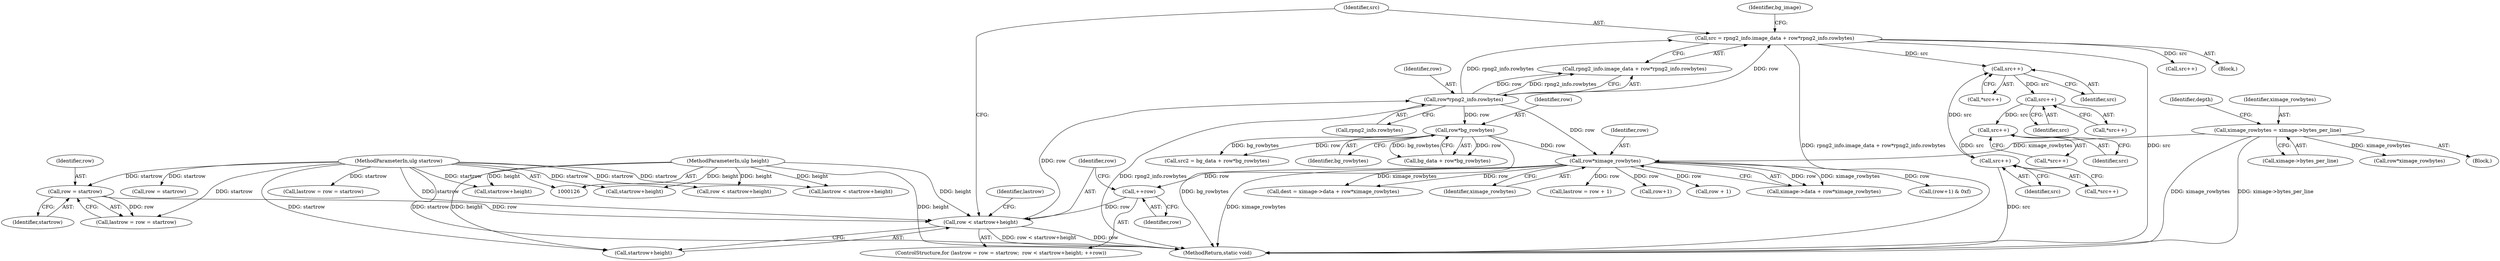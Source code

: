 digraph "0_Android_9d4853418ab2f754c2b63e091c29c5529b8b86ca_9@pointer" {
"1000378" [label="(Call,src++)"];
"1000393" [label="(Call,src++)"];
"1000388" [label="(Call,src++)"];
"1000383" [label="(Call,src++)"];
"1000378" [label="(Call,src++)"];
"1000205" [label="(Call,src = rpng2_info.image_data + row*rpng2_info.rowbytes)"];
"1000211" [label="(Call,row*rpng2_info.rowbytes)"];
"1000197" [label="(Call,row < startrow+height)"];
"1000194" [label="(Call,row = startrow)"];
"1000128" [label="(MethodParameterIn,ulg startrow)"];
"1000202" [label="(Call,++row)"];
"1000231" [label="(Call,row*ximage_rowbytes)"];
"1000222" [label="(Call,row*bg_rowbytes)"];
"1000168" [label="(Call,ximage_rowbytes = ximage->bytes_per_line)"];
"1000130" [label="(MethodParameterIn,ulg height)"];
"1000224" [label="(Identifier,bg_rowbytes)"];
"1000388" [label="(Call,src++)"];
"1000600" [label="(Call,row < startrow+height)"];
"1000554" [label="(Call,(row+1) & 0xf)"];
"1000131" [label="(Block,)"];
"1000379" [label="(Identifier,src)"];
"1000602" [label="(Call,startrow+height)"];
"1000197" [label="(Call,row < startrow+height)"];
"1000218" [label="(Call,src2 = bg_data + row*bg_rowbytes)"];
"1000232" [label="(Identifier,row)"];
"1000222" [label="(Call,row*bg_rowbytes)"];
"1000213" [label="(Call,rpng2_info.rowbytes)"];
"1000256" [label="(Call,src++)"];
"1000191" [label="(ControlStructure,for (lastrow = row = startrow;  row < startrow+height; ++row))"];
"1000225" [label="(Call,dest = ximage->data + row*ximage_rowbytes)"];
"1000223" [label="(Identifier,row)"];
"1000233" [label="(Identifier,ximage_rowbytes)"];
"1000389" [label="(Identifier,src)"];
"1000392" [label="(Call,*src++)"];
"1000377" [label="(Call,*src++)"];
"1000227" [label="(Call,ximage->data + row*ximage_rowbytes)"];
"1000394" [label="(Identifier,src)"];
"1000207" [label="(Call,rpng2_info.image_data + row*rpng2_info.rowbytes)"];
"1000383" [label="(Call,src++)"];
"1000378" [label="(Call,src++)"];
"1000393" [label="(Call,src++)"];
"1000206" [label="(Identifier,src)"];
"1000597" [label="(Call,row = startrow)"];
"1000169" [label="(Identifier,ximage_rowbytes)"];
"1000204" [label="(Block,)"];
"1000205" [label="(Call,src = rpng2_info.image_data + row*rpng2_info.rowbytes)"];
"1000199" [label="(Call,startrow+height)"];
"1000202" [label="(Call,++row)"];
"1000939" [label="(Call,lastrow < startrow+height)"];
"1000941" [label="(Call,startrow+height)"];
"1000580" [label="(Call,lastrow = row + 1)"];
"1000130" [label="(MethodParameterIn,ulg height)"];
"1000176" [label="(Identifier,depth)"];
"1000555" [label="(Call,row+1)"];
"1000974" [label="(MethodReturn,static void)"];
"1000203" [label="(Identifier,row)"];
"1000384" [label="(Identifier,src)"];
"1000170" [label="(Call,ximage->bytes_per_line)"];
"1000595" [label="(Call,lastrow = row = startrow)"];
"1000211" [label="(Call,row*rpng2_info.rowbytes)"];
"1000940" [label="(Identifier,lastrow)"];
"1000220" [label="(Call,bg_data + row*bg_rowbytes)"];
"1000196" [label="(Identifier,startrow)"];
"1000212" [label="(Identifier,row)"];
"1000192" [label="(Call,lastrow = row = startrow)"];
"1000582" [label="(Call,row + 1)"];
"1000387" [label="(Call,*src++)"];
"1000168" [label="(Call,ximage_rowbytes = ximage->bytes_per_line)"];
"1000195" [label="(Identifier,row)"];
"1000382" [label="(Call,*src++)"];
"1000217" [label="(Identifier,bg_image)"];
"1000198" [label="(Identifier,row)"];
"1000231" [label="(Call,row*ximage_rowbytes)"];
"1000194" [label="(Call,row = startrow)"];
"1000630" [label="(Call,row*ximage_rowbytes)"];
"1000128" [label="(MethodParameterIn,ulg startrow)"];
"1000378" -> "1000377"  [label="AST: "];
"1000378" -> "1000379"  [label="CFG: "];
"1000379" -> "1000378"  [label="AST: "];
"1000377" -> "1000378"  [label="CFG: "];
"1000393" -> "1000378"  [label="DDG: src"];
"1000205" -> "1000378"  [label="DDG: src"];
"1000378" -> "1000383"  [label="DDG: src"];
"1000393" -> "1000392"  [label="AST: "];
"1000393" -> "1000394"  [label="CFG: "];
"1000394" -> "1000393"  [label="AST: "];
"1000392" -> "1000393"  [label="CFG: "];
"1000393" -> "1000974"  [label="DDG: src"];
"1000388" -> "1000393"  [label="DDG: src"];
"1000388" -> "1000387"  [label="AST: "];
"1000388" -> "1000389"  [label="CFG: "];
"1000389" -> "1000388"  [label="AST: "];
"1000387" -> "1000388"  [label="CFG: "];
"1000383" -> "1000388"  [label="DDG: src"];
"1000383" -> "1000382"  [label="AST: "];
"1000383" -> "1000384"  [label="CFG: "];
"1000384" -> "1000383"  [label="AST: "];
"1000382" -> "1000383"  [label="CFG: "];
"1000205" -> "1000204"  [label="AST: "];
"1000205" -> "1000207"  [label="CFG: "];
"1000206" -> "1000205"  [label="AST: "];
"1000207" -> "1000205"  [label="AST: "];
"1000217" -> "1000205"  [label="CFG: "];
"1000205" -> "1000974"  [label="DDG: src"];
"1000205" -> "1000974"  [label="DDG: rpng2_info.image_data + row*rpng2_info.rowbytes"];
"1000211" -> "1000205"  [label="DDG: row"];
"1000211" -> "1000205"  [label="DDG: rpng2_info.rowbytes"];
"1000205" -> "1000256"  [label="DDG: src"];
"1000211" -> "1000207"  [label="AST: "];
"1000211" -> "1000213"  [label="CFG: "];
"1000212" -> "1000211"  [label="AST: "];
"1000213" -> "1000211"  [label="AST: "];
"1000207" -> "1000211"  [label="CFG: "];
"1000211" -> "1000974"  [label="DDG: rpng2_info.rowbytes"];
"1000211" -> "1000207"  [label="DDG: row"];
"1000211" -> "1000207"  [label="DDG: rpng2_info.rowbytes"];
"1000197" -> "1000211"  [label="DDG: row"];
"1000211" -> "1000222"  [label="DDG: row"];
"1000211" -> "1000231"  [label="DDG: row"];
"1000197" -> "1000191"  [label="AST: "];
"1000197" -> "1000199"  [label="CFG: "];
"1000198" -> "1000197"  [label="AST: "];
"1000199" -> "1000197"  [label="AST: "];
"1000206" -> "1000197"  [label="CFG: "];
"1000940" -> "1000197"  [label="CFG: "];
"1000197" -> "1000974"  [label="DDG: row < startrow+height"];
"1000197" -> "1000974"  [label="DDG: row"];
"1000194" -> "1000197"  [label="DDG: row"];
"1000202" -> "1000197"  [label="DDG: row"];
"1000128" -> "1000197"  [label="DDG: startrow"];
"1000130" -> "1000197"  [label="DDG: height"];
"1000194" -> "1000192"  [label="AST: "];
"1000194" -> "1000196"  [label="CFG: "];
"1000195" -> "1000194"  [label="AST: "];
"1000196" -> "1000194"  [label="AST: "];
"1000192" -> "1000194"  [label="CFG: "];
"1000194" -> "1000192"  [label="DDG: row"];
"1000128" -> "1000194"  [label="DDG: startrow"];
"1000128" -> "1000126"  [label="AST: "];
"1000128" -> "1000974"  [label="DDG: startrow"];
"1000128" -> "1000192"  [label="DDG: startrow"];
"1000128" -> "1000199"  [label="DDG: startrow"];
"1000128" -> "1000595"  [label="DDG: startrow"];
"1000128" -> "1000597"  [label="DDG: startrow"];
"1000128" -> "1000600"  [label="DDG: startrow"];
"1000128" -> "1000602"  [label="DDG: startrow"];
"1000128" -> "1000939"  [label="DDG: startrow"];
"1000128" -> "1000941"  [label="DDG: startrow"];
"1000202" -> "1000191"  [label="AST: "];
"1000202" -> "1000203"  [label="CFG: "];
"1000203" -> "1000202"  [label="AST: "];
"1000198" -> "1000202"  [label="CFG: "];
"1000231" -> "1000202"  [label="DDG: row"];
"1000231" -> "1000227"  [label="AST: "];
"1000231" -> "1000233"  [label="CFG: "];
"1000232" -> "1000231"  [label="AST: "];
"1000233" -> "1000231"  [label="AST: "];
"1000227" -> "1000231"  [label="CFG: "];
"1000231" -> "1000974"  [label="DDG: ximage_rowbytes"];
"1000231" -> "1000225"  [label="DDG: row"];
"1000231" -> "1000225"  [label="DDG: ximage_rowbytes"];
"1000231" -> "1000227"  [label="DDG: row"];
"1000231" -> "1000227"  [label="DDG: ximage_rowbytes"];
"1000222" -> "1000231"  [label="DDG: row"];
"1000168" -> "1000231"  [label="DDG: ximage_rowbytes"];
"1000231" -> "1000554"  [label="DDG: row"];
"1000231" -> "1000555"  [label="DDG: row"];
"1000231" -> "1000580"  [label="DDG: row"];
"1000231" -> "1000582"  [label="DDG: row"];
"1000222" -> "1000220"  [label="AST: "];
"1000222" -> "1000224"  [label="CFG: "];
"1000223" -> "1000222"  [label="AST: "];
"1000224" -> "1000222"  [label="AST: "];
"1000220" -> "1000222"  [label="CFG: "];
"1000222" -> "1000974"  [label="DDG: bg_rowbytes"];
"1000222" -> "1000218"  [label="DDG: row"];
"1000222" -> "1000218"  [label="DDG: bg_rowbytes"];
"1000222" -> "1000220"  [label="DDG: row"];
"1000222" -> "1000220"  [label="DDG: bg_rowbytes"];
"1000168" -> "1000131"  [label="AST: "];
"1000168" -> "1000170"  [label="CFG: "];
"1000169" -> "1000168"  [label="AST: "];
"1000170" -> "1000168"  [label="AST: "];
"1000176" -> "1000168"  [label="CFG: "];
"1000168" -> "1000974"  [label="DDG: ximage_rowbytes"];
"1000168" -> "1000974"  [label="DDG: ximage->bytes_per_line"];
"1000168" -> "1000630"  [label="DDG: ximage_rowbytes"];
"1000130" -> "1000126"  [label="AST: "];
"1000130" -> "1000974"  [label="DDG: height"];
"1000130" -> "1000199"  [label="DDG: height"];
"1000130" -> "1000600"  [label="DDG: height"];
"1000130" -> "1000602"  [label="DDG: height"];
"1000130" -> "1000939"  [label="DDG: height"];
"1000130" -> "1000941"  [label="DDG: height"];
}
